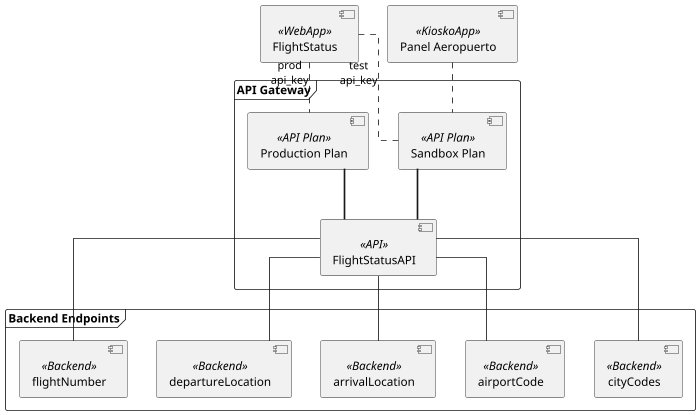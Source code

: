 @startuml
scale 5/6
skinparam linetype ortho

[FlightStatus] <<WebApp>> as a1
[Panel Aeropuerto] <<KioskoApp>> as a2

frame "API Gateway" {

[Production Plan] <<API Plan>> as p1
[Sandbox Plan] <<API Plan>> as p2
[FlightStatusAPI] <<API>> as api

}

frame "Backend Endpoints" {

[cityCodes] <<Backend>> as e1
[airportCode] <<Backend>> as e2
[arrivalLocation] <<Backend>> as e3
[departureLocation] <<Backend>> as e4
[flightNumber] <<Backend>> as e5

}


api -- e1
api -- e2
api -- e3
api -- e4
api -- e5

p1 == api
p2 == api

a1 .. p1: prod\napi_key
a1 .. p2: test\napi_key

a2 .. p2



@enduml
